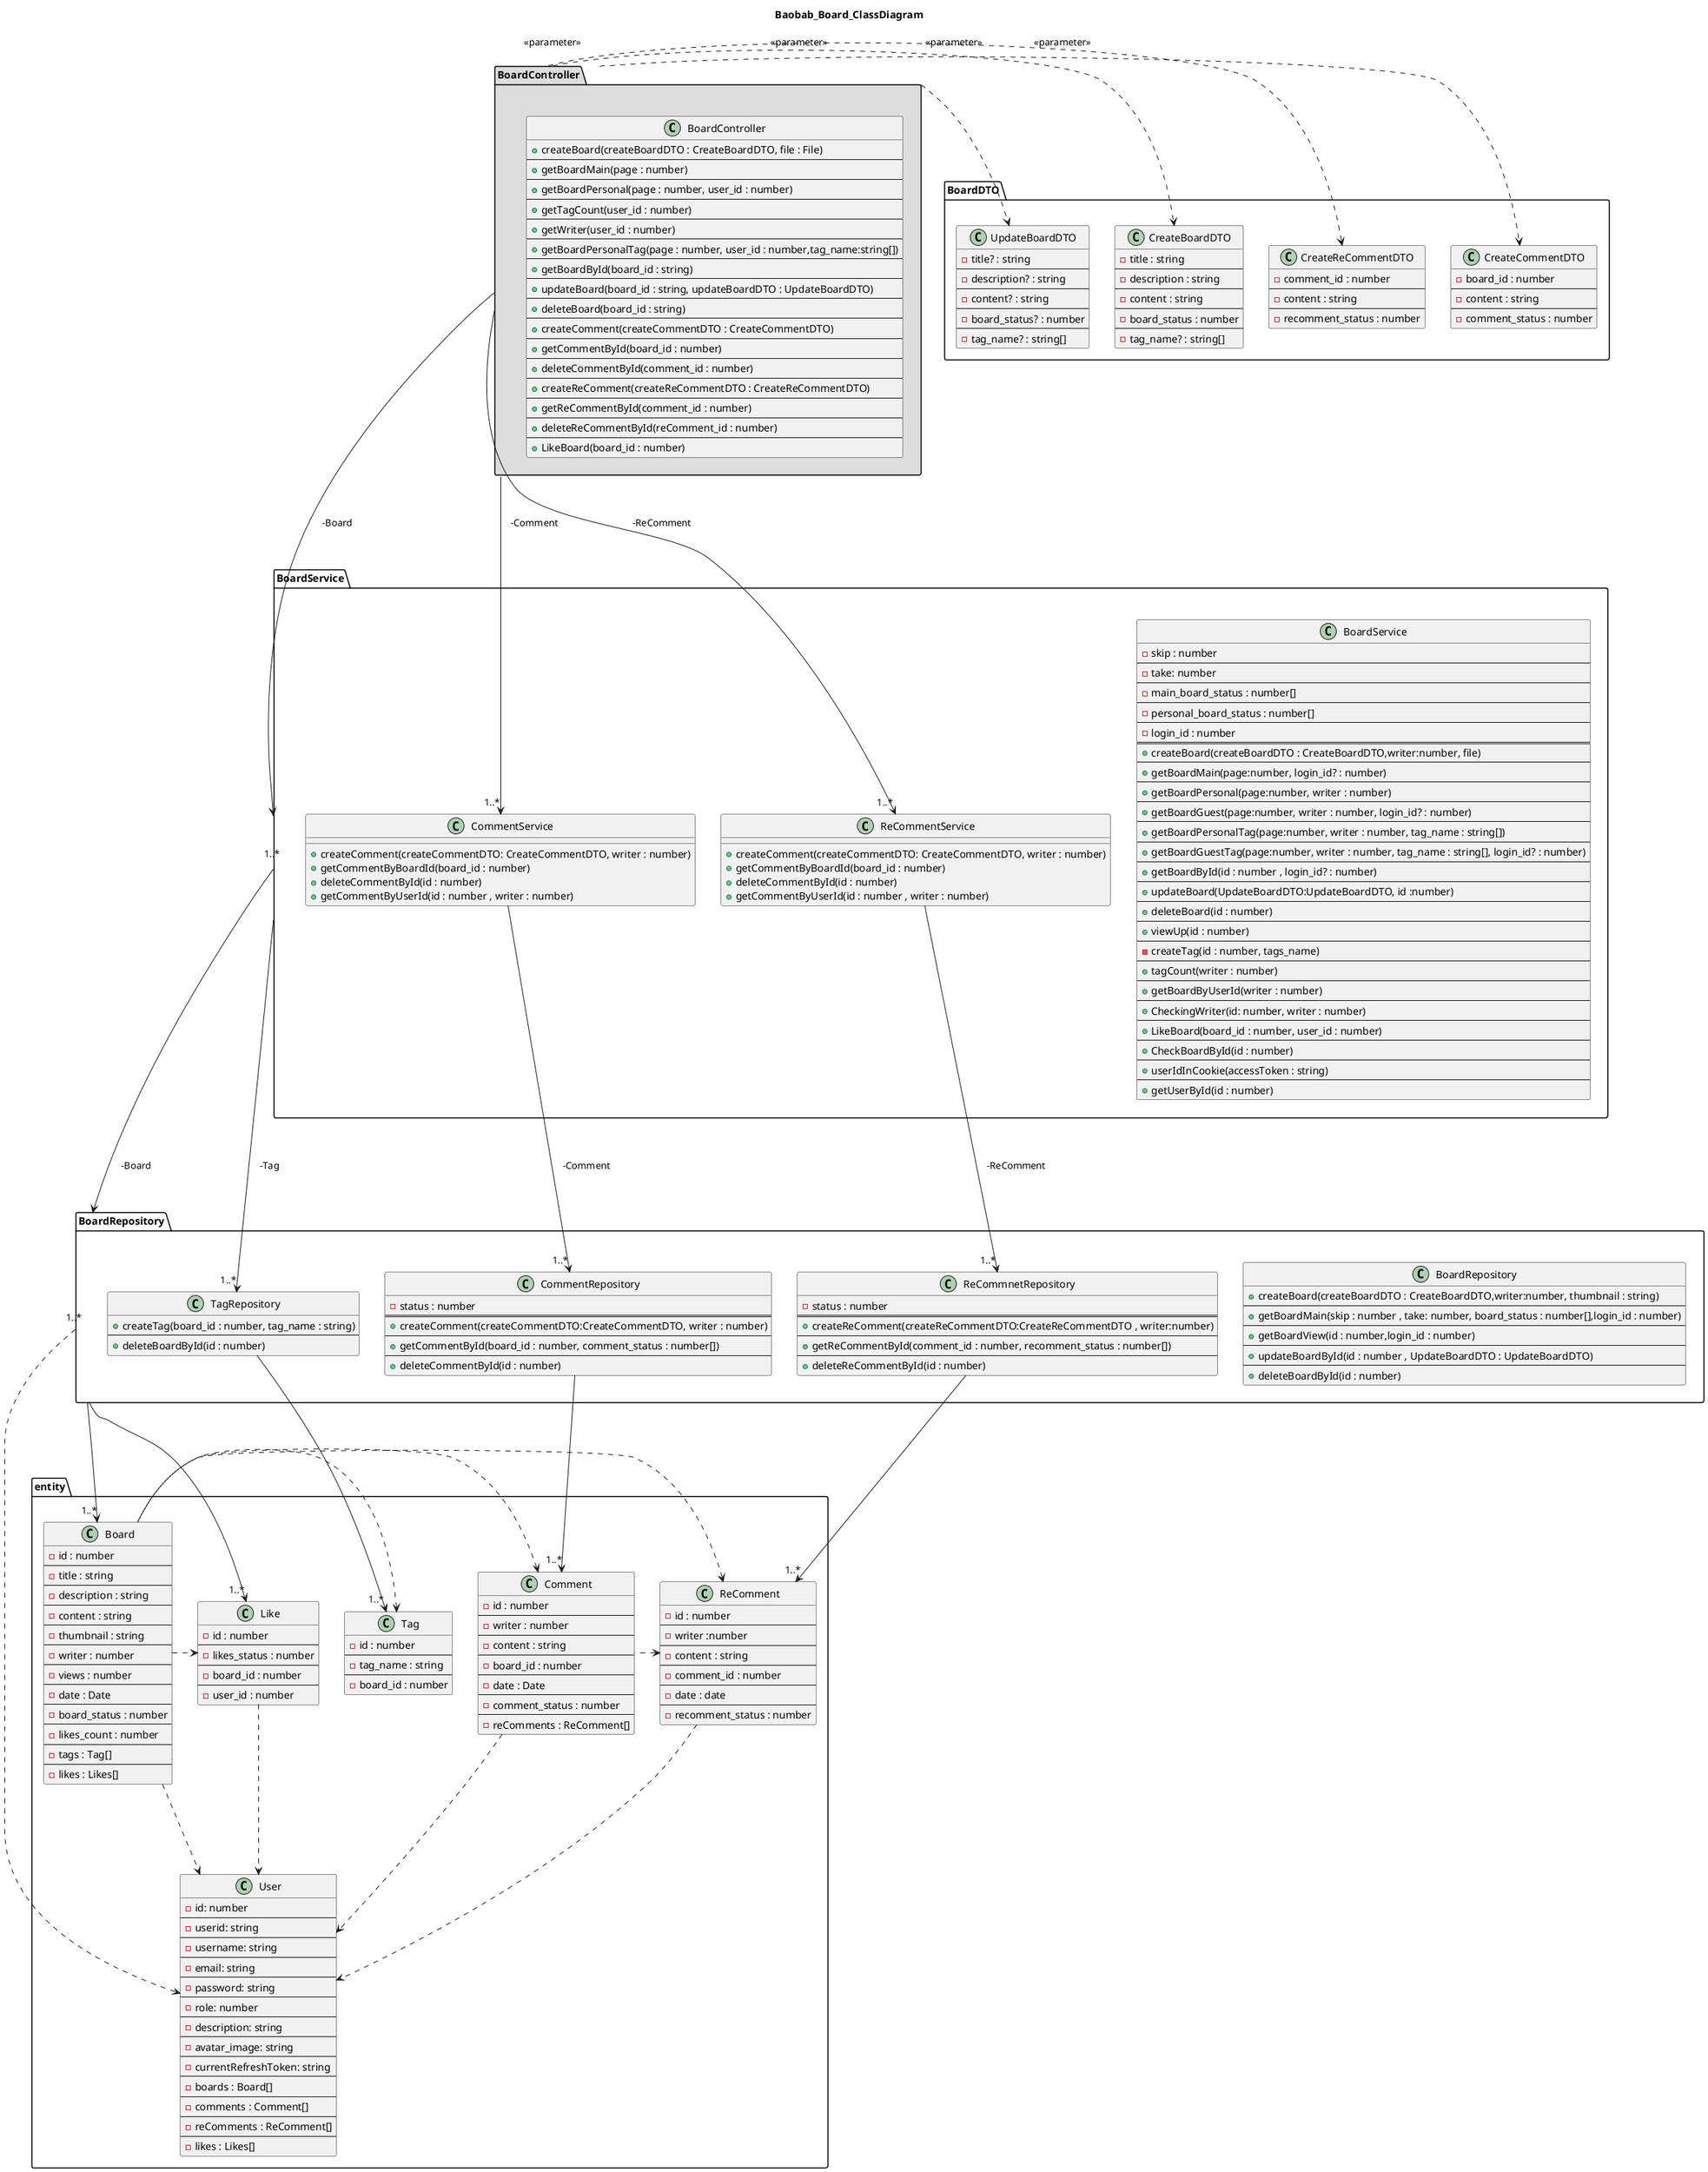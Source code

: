 @startuml


title <b>Baobab_Board_ClassDiagram</b>

package "BoardController" #DDD{
    class BoardController  {
        +createBoard(createBoardDTO : CreateBoardDTO, file : File)
        --
        +getBoardMain(page : number)
        --
        +getBoardPersonal(page : number, user_id : number)
        --
        +getTagCount(user_id : number)
        --
        +getWriter(user_id : number)
        --
        +getBoardPersonalTag(page : number, user_id : number,tag_name:string[])
        --
        +getBoardById(board_id : string)
        --
        +updateBoard(board_id : string, updateBoardDTO : UpdateBoardDTO)
        --
        +deleteBoard(board_id : string)
        --
        +createComment(createCommentDTO : CreateCommentDTO)
        --
        +getCommentById(board_id : number)
        --
        +deleteCommentById(comment_id : number)
        --
        +createReComment(createReCommentDTO : CreateReCommentDTO)
        --
        +getReCommentById(comment_id : number)
        --
        +deleteReCommentById(reComment_id : number)
        --
        +LikeBoard(board_id : number)
    }
}

package "BoardDTO"{
    class CreateBoardDTO{
        -title : string
        --
        -description : string
        --
        -content : string
        --
        -board_status : number
        --
        -tag_name? : string[]    
    }
    class UpdateBoardDTO{
        -title? : string
        --
        -description? : string
        --
        -content? : string
        --
        -board_status? : number
        --
        -tag_name? : string[]    
    }



    class CreateCommentDTO{
        -board_id : number
        --
        -content : string
        --
        -comment_status : number
    }

    class CreateReCommentDTO{    
        -comment_id : number
        --
        -content : string
        --
        -recomment_status : number
    }
}

package "BoardService" #FFF{


    class BoardService  {
        -skip : number
        --
        -take: number
        --
        -main_board_status : number[]
        --
        -personal_board_status : number[]
        --
        -login_id : number
        ==
        +createBoard(createBoardDTO : CreateBoardDTO,writer:number, file)
        --
        +getBoardMain(page:number, login_id? : number)
        --
        +getBoardPersonal(page:number, writer : number)
        --
        +getBoardGuest(page:number, writer : number, login_id? : number)
        --
        +getBoardPersonalTag(page:number, writer : number, tag_name : string[])
        --
        +getBoardGuestTag(page:number, writer : number, tag_name : string[], login_id? : number)
        --
        +getBoardById(id : number , login_id? : number)
        --
        +updateBoard(UpdateBoardDTO:UpdateBoardDTO, id :number)
        --
        +deleteBoard(id : number)
        --
        +viewUp(id : number)
        --
        -createTag(id : number, tags_name)
        --
        +tagCount(writer : number)
        --
        +getBoardByUserId(writer : number)
        --
        +CheckingWriter(id: number, writer : number)
        --
        +LikeBoard(board_id : number, user_id : number)
        --
        +CheckBoardById(id : number)
        --
        +userIdInCookie(accessToken : string) 
        --
        +getUserById(id : number)
    }
    class CommentService {
        +createComment(createCommentDTO: CreateCommentDTO, writer : number)
        +getCommentByBoardId(board_id : number)
        +deleteCommentById(id : number) 
        +getCommentByUserId(id : number , writer : number)
    }
    class ReCommentService {
        +createComment(createCommentDTO: CreateCommentDTO, writer : number)
        +getCommentByBoardId(board_id : number)
        +deleteCommentById(id : number) 
        +getCommentByUserId(id : number , writer : number)
    }
}
package BoardRepository{
    class BoardRepository {
        +createBoard(createBoardDTO : CreateBoardDTO,writer:number, thumbnail : string)
        --
        +getBoardMain(skip : number , take: number, board_status : number[],login_id : number)
        --
        +getBoardView(id : number,login_id : number)
        --
        +updateBoardById(id : number , UpdateBoardDTO : UpdateBoardDTO)
        --
        +deleteBoardById(id : number)
    }
    class CommentRepository{
        -status : number
        ==
        +createComment(createCommentDTO:CreateCommentDTO, writer : number)
        --
        +getCommentById(board_id : number, comment_status : number[])
        --
        +deleteCommentById(id : number)
    }
    class ReCommnetRepository{
        -status : number
        ==
        +createReComment(createReCommentDTO:CreateReCommentDTO , writer:number)
        --
        +getReCommentById(comment_id : number, recomment_status : number[])
        --
        +deleteReCommentById(id : number)
    }
    class TagRepository{
        +createTag(board_id : number, tag_name : string)
        --
        +deleteBoardById(id : number)
    }
}
package entity{
    class Board{
        -id : number
        --
        -title : string
        --
        -description : string
        --
        -content : string
        --
        -thumbnail : string
        --
        -writer : number
        --
        -views : number
        --
        -date : Date
        --
        -board_status : number
        --
        -likes_count : number
        --
        -tags : Tag[]
        --
        -likes : Likes[]
    }
    class User {
        -id: number
        --
        -userid: string
        --
        -username: string
        --
        -email: string
        --
        -password: string
        --
        -role: number
        --
        -description: string
        --
        -avatar_image: string
        --
        -currentRefreshToken: string
        --
        -boards : Board[]
        --
        -comments : Comment[]
        --
        -reComments : ReComment[]
        --
        -likes : Likes[]
    }
    class Comment{
        -id : number
        --
        -writer : number
        --
        -content : string
        --
        -board_id : number
        --
        -date : Date
        --
        -comment_status : number
        --
        -reComments : ReComment[]
    }
    class ReComment{
        -id : number
        --
        -writer :number
        --
        -content : string
        --
        -comment_id : number
        --
        -date : date
        --
        -recomment_status : number
    }
    class Tag{
        -id : number
        --
        -tag_name : string
        --
        -board_id : number
    }
    class Like{
        -id : number
        --
        -likes_status : number
        --
        -board_id : number
        --
        -user_id : number
    }
}



BoardController -right..>  CreateBoardDTO : << parameter >>
BoardController -right..> UpdateBoardDTO : << parameter >>
BoardController -right..> CreateCommentDTO : << parameter >>
BoardController -right..> CreateReCommentDTO : << parameter >>


BoardController -down-->"1..*" BoardService : 　-Board
BoardController -down-->"1..*" CommentService : 　-Comment
BoardController -down-->"1..*" ReCommentService : 　-ReComment

BoardService -down-->"1..*" BoardRepository : 　-Board
BoardService -down-->"1..*" TagRepository : 　-Tag
CommentService -down-->"1..*" CommentRepository : 　-Comment
ReCommentService -down-->"1..*" ReCommnetRepository : 　-ReComment

BoardRepository -down-->"1..*" Board
BoardRepository -down..> User  
TagRepository -down-->"1..*" Tag
BoardRepository -down-->"1..*" Like

CommentRepository -down-->"1..*" Comment
ReCommnetRepository -down-->"1..*" ReComment


Board -down..> User
Comment -down..> User
ReComment -down..> User
Like -down..> User

Board -right..> Like
Board -left..> Tag
Board -left..> Comment
Board -left..> ReComment

Comment -left..> ReComment

@enduml